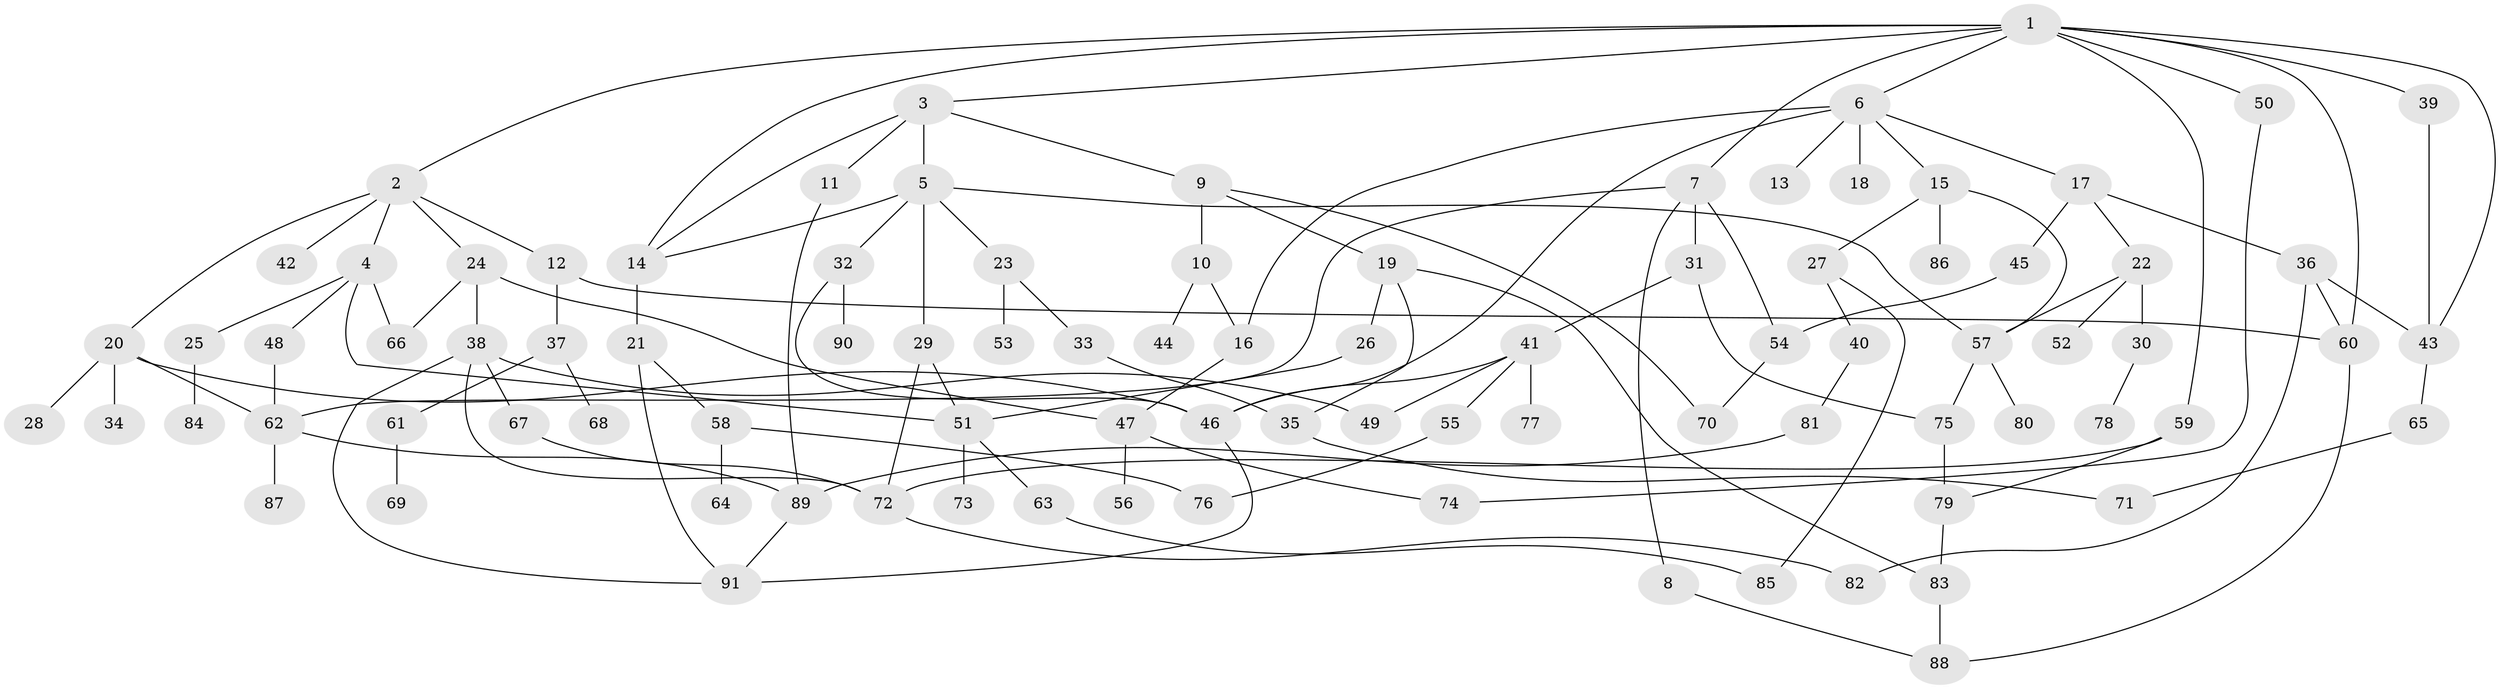// coarse degree distribution, {12: 0.015873015873015872, 5: 0.1111111111111111, 7: 0.031746031746031744, 10: 0.015873015873015872, 6: 0.031746031746031744, 3: 0.20634920634920634, 4: 0.14285714285714285, 1: 0.2222222222222222, 2: 0.2222222222222222}
// Generated by graph-tools (version 1.1) at 2025/51/02/27/25 19:51:38]
// undirected, 91 vertices, 130 edges
graph export_dot {
graph [start="1"]
  node [color=gray90,style=filled];
  1;
  2;
  3;
  4;
  5;
  6;
  7;
  8;
  9;
  10;
  11;
  12;
  13;
  14;
  15;
  16;
  17;
  18;
  19;
  20;
  21;
  22;
  23;
  24;
  25;
  26;
  27;
  28;
  29;
  30;
  31;
  32;
  33;
  34;
  35;
  36;
  37;
  38;
  39;
  40;
  41;
  42;
  43;
  44;
  45;
  46;
  47;
  48;
  49;
  50;
  51;
  52;
  53;
  54;
  55;
  56;
  57;
  58;
  59;
  60;
  61;
  62;
  63;
  64;
  65;
  66;
  67;
  68;
  69;
  70;
  71;
  72;
  73;
  74;
  75;
  76;
  77;
  78;
  79;
  80;
  81;
  82;
  83;
  84;
  85;
  86;
  87;
  88;
  89;
  90;
  91;
  1 -- 2;
  1 -- 3;
  1 -- 6;
  1 -- 7;
  1 -- 39;
  1 -- 43;
  1 -- 50;
  1 -- 59;
  1 -- 60;
  1 -- 14;
  2 -- 4;
  2 -- 12;
  2 -- 20;
  2 -- 24;
  2 -- 42;
  3 -- 5;
  3 -- 9;
  3 -- 11;
  3 -- 14;
  4 -- 25;
  4 -- 48;
  4 -- 66;
  4 -- 51;
  5 -- 14;
  5 -- 23;
  5 -- 29;
  5 -- 32;
  5 -- 57;
  6 -- 13;
  6 -- 15;
  6 -- 16;
  6 -- 17;
  6 -- 18;
  6 -- 46;
  7 -- 8;
  7 -- 31;
  7 -- 62;
  7 -- 54;
  8 -- 88;
  9 -- 10;
  9 -- 19;
  9 -- 70;
  10 -- 44;
  10 -- 16;
  11 -- 89;
  12 -- 37;
  12 -- 60;
  14 -- 21;
  15 -- 27;
  15 -- 86;
  15 -- 57;
  16 -- 47;
  17 -- 22;
  17 -- 36;
  17 -- 45;
  19 -- 26;
  19 -- 83;
  19 -- 35;
  20 -- 28;
  20 -- 34;
  20 -- 62;
  20 -- 46;
  21 -- 58;
  21 -- 91;
  22 -- 30;
  22 -- 52;
  22 -- 57;
  23 -- 33;
  23 -- 53;
  24 -- 38;
  24 -- 47;
  24 -- 66;
  25 -- 84;
  26 -- 51;
  27 -- 40;
  27 -- 85;
  29 -- 72;
  29 -- 51;
  30 -- 78;
  31 -- 41;
  31 -- 75;
  32 -- 90;
  32 -- 46;
  33 -- 35;
  35 -- 71;
  36 -- 60;
  36 -- 82;
  36 -- 43;
  37 -- 61;
  37 -- 68;
  38 -- 49;
  38 -- 67;
  38 -- 72;
  38 -- 91;
  39 -- 43;
  40 -- 81;
  41 -- 55;
  41 -- 77;
  41 -- 49;
  41 -- 46;
  43 -- 65;
  45 -- 54;
  46 -- 91;
  47 -- 56;
  47 -- 74;
  48 -- 62;
  50 -- 74;
  51 -- 63;
  51 -- 73;
  54 -- 70;
  55 -- 76;
  57 -- 80;
  57 -- 75;
  58 -- 64;
  58 -- 76;
  59 -- 72;
  59 -- 79;
  60 -- 88;
  61 -- 69;
  62 -- 87;
  62 -- 89;
  63 -- 85;
  65 -- 71;
  67 -- 72;
  72 -- 82;
  75 -- 79;
  79 -- 83;
  81 -- 89;
  83 -- 88;
  89 -- 91;
}
